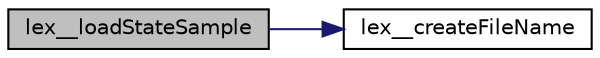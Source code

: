 digraph G
{
  edge [fontname="Helvetica",fontsize="10",labelfontname="Helvetica",labelfontsize="10"];
  node [fontname="Helvetica",fontsize="10",shape=record];
  rankdir=LR;
  Node1 [label="lex__loadStateSample",height=0.2,width=0.4,color="black", fillcolor="grey75", style="filled" fontcolor="black"];
  Node1 -> Node2 [color="midnightblue",fontsize="10",style="solid",fontname="Helvetica"];
  Node2 [label="lex__createFileName",height=0.2,width=0.4,color="black", fillcolor="white", style="filled",URL="$lexmenu_8c.html#abb8990d8467dc548ac54843f1f907f9f"];
}
